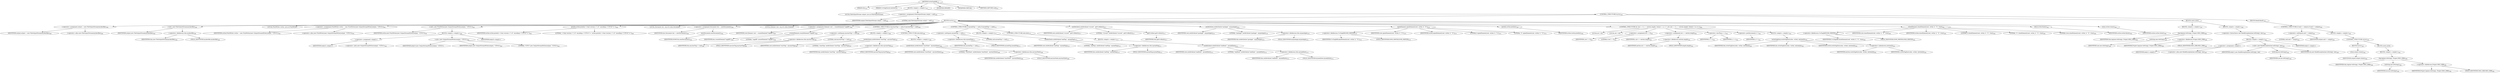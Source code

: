 digraph "writeTagDiff" {  
"594" [label = <(METHOD,writeTagDiff)<SUB>357</SUB>> ]
"42" [label = <(PARAM,this)<SUB>357</SUB>> ]
"595" [label = <(PARAM,CvsTagEntry[] entries)<SUB>357</SUB>> ]
"596" [label = <(BLOCK,&lt;empty&gt;,&lt;empty&gt;)<SUB>357</SUB>> ]
"38" [label = <(LOCAL,FileOutputStream output: java.io.FileOutputStream)> ]
"597" [label = <(&lt;operator&gt;.assignment,FileOutputStream output = null)<SUB>358</SUB>> ]
"598" [label = <(IDENTIFIER,output,FileOutputStream output = null)<SUB>358</SUB>> ]
"599" [label = <(LITERAL,null,FileOutputStream output = null)<SUB>358</SUB>> ]
"600" [label = <(CONTROL_STRUCTURE,try,try)<SUB>359</SUB>> ]
"601" [label = <(BLOCK,try,try)<SUB>359</SUB>> ]
"602" [label = <(&lt;operator&gt;.assignment,output = new FileOutputStream(mydestfile))<SUB>360</SUB>> ]
"603" [label = <(IDENTIFIER,output,output = new FileOutputStream(mydestfile))<SUB>360</SUB>> ]
"604" [label = <(&lt;operator&gt;.alloc,new FileOutputStream(mydestfile))<SUB>360</SUB>> ]
"605" [label = <(&lt;init&gt;,new FileOutputStream(mydestfile))<SUB>360</SUB>> ]
"37" [label = <(IDENTIFIER,output,new FileOutputStream(mydestfile))<SUB>360</SUB>> ]
"606" [label = <(&lt;operator&gt;.fieldAccess,this.mydestfile)<SUB>360</SUB>> ]
"607" [label = <(IDENTIFIER,this,new FileOutputStream(mydestfile))<SUB>360</SUB>> ]
"608" [label = <(FIELD_IDENTIFIER,mydestfile,mydestfile)<SUB>360</SUB>> ]
"40" [label = <(LOCAL,PrintWriter writer: java.io.PrintWriter)> ]
"609" [label = <(&lt;operator&gt;.assignment,PrintWriter writer = new PrintWriter(new OutputStreamWriter(output, &quot;UTF-8&quot;)))<SUB>361</SUB>> ]
"610" [label = <(IDENTIFIER,writer,PrintWriter writer = new PrintWriter(new OutputStreamWriter(output, &quot;UTF-8&quot;)))<SUB>361</SUB>> ]
"611" [label = <(&lt;operator&gt;.alloc,new PrintWriter(new OutputStreamWriter(output, &quot;UTF-8&quot;)))<SUB>361</SUB>> ]
"612" [label = <(&lt;init&gt;,new PrintWriter(new OutputStreamWriter(output, &quot;UTF-8&quot;)))<SUB>361</SUB>> ]
"39" [label = <(IDENTIFIER,writer,new PrintWriter(new OutputStreamWriter(output, &quot;UTF-8&quot;)))<SUB>361</SUB>> ]
"613" [label = <(BLOCK,&lt;empty&gt;,&lt;empty&gt;)<SUB>362</SUB>> ]
"614" [label = <(&lt;operator&gt;.assignment,&lt;empty&gt;)> ]
"615" [label = <(IDENTIFIER,$obj10,&lt;empty&gt;)> ]
"616" [label = <(&lt;operator&gt;.alloc,new OutputStreamWriter(output, &quot;UTF-8&quot;))<SUB>362</SUB>> ]
"617" [label = <(&lt;init&gt;,new OutputStreamWriter(output, &quot;UTF-8&quot;))<SUB>362</SUB>> ]
"618" [label = <(IDENTIFIER,$obj10,new OutputStreamWriter(output, &quot;UTF-8&quot;))> ]
"619" [label = <(IDENTIFIER,output,new OutputStreamWriter(output, &quot;UTF-8&quot;))<SUB>362</SUB>> ]
"620" [label = <(LITERAL,&quot;UTF-8&quot;,new OutputStreamWriter(output, &quot;UTF-8&quot;))<SUB>362</SUB>> ]
"621" [label = <(IDENTIFIER,$obj10,&lt;empty&gt;)> ]
"622" [label = <(println,writer.println(&quot;&lt;?xml version=\&quot;1.0\&quot; encoding=\&quot;UTF-8\&quot;?&gt;&quot;))<SUB>363</SUB>> ]
"623" [label = <(IDENTIFIER,writer,writer.println(&quot;&lt;?xml version=\&quot;1.0\&quot; encoding=\&quot;UTF-8\&quot;?&gt;&quot;))<SUB>363</SUB>> ]
"624" [label = <(LITERAL,&quot;&lt;?xml version=\&quot;1.0\&quot; encoding=\&quot;UTF-8\&quot;?&gt;&quot;,writer.println(&quot;&lt;?xml version=\&quot;1.0\&quot; encoding=\&quot;UTF-8\&quot;?&gt;&quot;))<SUB>363</SUB>> ]
"625" [label = <(LOCAL,Document doc: org.w3c.dom.Document)> ]
"626" [label = <(&lt;operator&gt;.assignment,Document doc = newDocument())<SUB>364</SUB>> ]
"627" [label = <(IDENTIFIER,doc,Document doc = newDocument())<SUB>364</SUB>> ]
"628" [label = <(newDocument,newDocument())<SUB>364</SUB>> ]
"629" [label = <(IDENTIFIER,DOMUtils,newDocument())<SUB>364</SUB>> ]
"630" [label = <(LOCAL,Element root: org.w3c.dom.Element)> ]
"631" [label = <(&lt;operator&gt;.assignment,Element root = createElement(&quot;tagdiff&quot;))<SUB>365</SUB>> ]
"632" [label = <(IDENTIFIER,root,Element root = createElement(&quot;tagdiff&quot;))<SUB>365</SUB>> ]
"633" [label = <(createElement,createElement(&quot;tagdiff&quot;))<SUB>365</SUB>> ]
"634" [label = <(IDENTIFIER,doc,createElement(&quot;tagdiff&quot;))<SUB>365</SUB>> ]
"635" [label = <(LITERAL,&quot;tagdiff&quot;,createElement(&quot;tagdiff&quot;))<SUB>365</SUB>> ]
"636" [label = <(CONTROL_STRUCTURE,if (mystartTag != null),if (mystartTag != null))<SUB>366</SUB>> ]
"637" [label = <(&lt;operator&gt;.notEquals,mystartTag != null)<SUB>366</SUB>> ]
"638" [label = <(&lt;operator&gt;.fieldAccess,this.mystartTag)<SUB>366</SUB>> ]
"639" [label = <(IDENTIFIER,this,mystartTag != null)<SUB>366</SUB>> ]
"640" [label = <(FIELD_IDENTIFIER,mystartTag,mystartTag)<SUB>366</SUB>> ]
"641" [label = <(LITERAL,null,mystartTag != null)<SUB>366</SUB>> ]
"642" [label = <(BLOCK,&lt;empty&gt;,&lt;empty&gt;)<SUB>366</SUB>> ]
"643" [label = <(setAttribute,setAttribute(&quot;startTag&quot;, mystartTag))<SUB>367</SUB>> ]
"644" [label = <(IDENTIFIER,root,setAttribute(&quot;startTag&quot;, mystartTag))<SUB>367</SUB>> ]
"645" [label = <(LITERAL,&quot;startTag&quot;,setAttribute(&quot;startTag&quot;, mystartTag))<SUB>367</SUB>> ]
"646" [label = <(&lt;operator&gt;.fieldAccess,this.mystartTag)<SUB>367</SUB>> ]
"647" [label = <(IDENTIFIER,this,setAttribute(&quot;startTag&quot;, mystartTag))<SUB>367</SUB>> ]
"648" [label = <(FIELD_IDENTIFIER,mystartTag,mystartTag)<SUB>367</SUB>> ]
"649" [label = <(CONTROL_STRUCTURE,else,else)<SUB>368</SUB>> ]
"650" [label = <(BLOCK,&lt;empty&gt;,&lt;empty&gt;)<SUB>368</SUB>> ]
"651" [label = <(setAttribute,setAttribute(&quot;startDate&quot;, mystartDate))<SUB>369</SUB>> ]
"652" [label = <(IDENTIFIER,root,setAttribute(&quot;startDate&quot;, mystartDate))<SUB>369</SUB>> ]
"653" [label = <(LITERAL,&quot;startDate&quot;,setAttribute(&quot;startDate&quot;, mystartDate))<SUB>369</SUB>> ]
"654" [label = <(&lt;operator&gt;.fieldAccess,this.mystartDate)<SUB>369</SUB>> ]
"655" [label = <(IDENTIFIER,this,setAttribute(&quot;startDate&quot;, mystartDate))<SUB>369</SUB>> ]
"656" [label = <(FIELD_IDENTIFIER,mystartDate,mystartDate)<SUB>369</SUB>> ]
"657" [label = <(CONTROL_STRUCTURE,if (myendTag != null),if (myendTag != null))<SUB>371</SUB>> ]
"658" [label = <(&lt;operator&gt;.notEquals,myendTag != null)<SUB>371</SUB>> ]
"659" [label = <(&lt;operator&gt;.fieldAccess,this.myendTag)<SUB>371</SUB>> ]
"660" [label = <(IDENTIFIER,this,myendTag != null)<SUB>371</SUB>> ]
"661" [label = <(FIELD_IDENTIFIER,myendTag,myendTag)<SUB>371</SUB>> ]
"662" [label = <(LITERAL,null,myendTag != null)<SUB>371</SUB>> ]
"663" [label = <(BLOCK,&lt;empty&gt;,&lt;empty&gt;)<SUB>371</SUB>> ]
"664" [label = <(setAttribute,setAttribute(&quot;endTag&quot;, myendTag))<SUB>372</SUB>> ]
"665" [label = <(IDENTIFIER,root,setAttribute(&quot;endTag&quot;, myendTag))<SUB>372</SUB>> ]
"666" [label = <(LITERAL,&quot;endTag&quot;,setAttribute(&quot;endTag&quot;, myendTag))<SUB>372</SUB>> ]
"667" [label = <(&lt;operator&gt;.fieldAccess,this.myendTag)<SUB>372</SUB>> ]
"668" [label = <(IDENTIFIER,this,setAttribute(&quot;endTag&quot;, myendTag))<SUB>372</SUB>> ]
"669" [label = <(FIELD_IDENTIFIER,myendTag,myendTag)<SUB>372</SUB>> ]
"670" [label = <(CONTROL_STRUCTURE,else,else)<SUB>373</SUB>> ]
"671" [label = <(BLOCK,&lt;empty&gt;,&lt;empty&gt;)<SUB>373</SUB>> ]
"672" [label = <(setAttribute,setAttribute(&quot;endDate&quot;, myendDate))<SUB>374</SUB>> ]
"673" [label = <(IDENTIFIER,root,setAttribute(&quot;endDate&quot;, myendDate))<SUB>374</SUB>> ]
"674" [label = <(LITERAL,&quot;endDate&quot;,setAttribute(&quot;endDate&quot;, myendDate))<SUB>374</SUB>> ]
"675" [label = <(&lt;operator&gt;.fieldAccess,this.myendDate)<SUB>374</SUB>> ]
"676" [label = <(IDENTIFIER,this,setAttribute(&quot;endDate&quot;, myendDate))<SUB>374</SUB>> ]
"677" [label = <(FIELD_IDENTIFIER,myendDate,myendDate)<SUB>374</SUB>> ]
"678" [label = <(setAttribute,setAttribute(&quot;cvsroot&quot;, getCvsRoot()))<SUB>377</SUB>> ]
"679" [label = <(IDENTIFIER,root,setAttribute(&quot;cvsroot&quot;, getCvsRoot()))<SUB>377</SUB>> ]
"680" [label = <(LITERAL,&quot;cvsroot&quot;,setAttribute(&quot;cvsroot&quot;, getCvsRoot()))<SUB>377</SUB>> ]
"681" [label = <(getCvsRoot,getCvsRoot())<SUB>377</SUB>> ]
"41" [label = <(IDENTIFIER,this,getCvsRoot())<SUB>377</SUB>> ]
"682" [label = <(setAttribute,setAttribute(&quot;package&quot;, mypackage))<SUB>378</SUB>> ]
"683" [label = <(IDENTIFIER,root,setAttribute(&quot;package&quot;, mypackage))<SUB>378</SUB>> ]
"684" [label = <(LITERAL,&quot;package&quot;,setAttribute(&quot;package&quot;, mypackage))<SUB>378</SUB>> ]
"685" [label = <(&lt;operator&gt;.fieldAccess,this.mypackage)<SUB>378</SUB>> ]
"686" [label = <(IDENTIFIER,this,setAttribute(&quot;package&quot;, mypackage))<SUB>378</SUB>> ]
"687" [label = <(FIELD_IDENTIFIER,mypackage,mypackage)<SUB>378</SUB>> ]
"688" [label = <(openElement,openElement(root, writer, 0, &quot;\t&quot;))<SUB>379</SUB>> ]
"689" [label = <(&lt;operator&gt;.fieldAccess,CvsTagDiff.DOM_WRITER)<SUB>379</SUB>> ]
"690" [label = <(IDENTIFIER,CvsTagDiff,openElement(root, writer, 0, &quot;\t&quot;))<SUB>379</SUB>> ]
"691" [label = <(FIELD_IDENTIFIER,DOM_WRITER,DOM_WRITER)<SUB>379</SUB>> ]
"692" [label = <(IDENTIFIER,root,openElement(root, writer, 0, &quot;\t&quot;))<SUB>379</SUB>> ]
"693" [label = <(IDENTIFIER,writer,openElement(root, writer, 0, &quot;\t&quot;))<SUB>379</SUB>> ]
"694" [label = <(LITERAL,0,openElement(root, writer, 0, &quot;\t&quot;))<SUB>379</SUB>> ]
"695" [label = <(LITERAL,&quot;\t&quot;,openElement(root, writer, 0, &quot;\t&quot;))<SUB>379</SUB>> ]
"696" [label = <(println,writer.println())<SUB>380</SUB>> ]
"697" [label = <(IDENTIFIER,writer,writer.println())<SUB>380</SUB>> ]
"698" [label = <(CONTROL_STRUCTURE,for (int i = 0, c = entries.length; Some(i &lt; c); i++),for (int i = 0, c = entries.length; Some(i &lt; c); i++))<SUB>381</SUB>> ]
"699" [label = <(LOCAL,int i: int)> ]
"700" [label = <(LOCAL,int c: int)> ]
"701" [label = <(&lt;operator&gt;.assignment,int i = 0)<SUB>381</SUB>> ]
"702" [label = <(IDENTIFIER,i,int i = 0)<SUB>381</SUB>> ]
"703" [label = <(LITERAL,0,int i = 0)<SUB>381</SUB>> ]
"704" [label = <(&lt;operator&gt;.assignment,int c = entries.length)<SUB>381</SUB>> ]
"705" [label = <(IDENTIFIER,c,int c = entries.length)<SUB>381</SUB>> ]
"706" [label = <(&lt;operator&gt;.fieldAccess,entries.length)<SUB>381</SUB>> ]
"707" [label = <(IDENTIFIER,entries,int c = entries.length)<SUB>381</SUB>> ]
"708" [label = <(FIELD_IDENTIFIER,length,length)<SUB>381</SUB>> ]
"709" [label = <(&lt;operator&gt;.lessThan,i &lt; c)<SUB>381</SUB>> ]
"710" [label = <(IDENTIFIER,i,i &lt; c)<SUB>381</SUB>> ]
"711" [label = <(IDENTIFIER,c,i &lt; c)<SUB>381</SUB>> ]
"712" [label = <(&lt;operator&gt;.postIncrement,i++)<SUB>381</SUB>> ]
"713" [label = <(IDENTIFIER,i,i++)<SUB>381</SUB>> ]
"714" [label = <(BLOCK,&lt;empty&gt;,&lt;empty&gt;)<SUB>381</SUB>> ]
"715" [label = <(writeTagEntry,writeTagEntry(doc, writer, entries[i]))<SUB>382</SUB>> ]
"43" [label = <(IDENTIFIER,this,writeTagEntry(doc, writer, entries[i]))<SUB>382</SUB>> ]
"716" [label = <(IDENTIFIER,doc,writeTagEntry(doc, writer, entries[i]))<SUB>382</SUB>> ]
"717" [label = <(IDENTIFIER,writer,writeTagEntry(doc, writer, entries[i]))<SUB>382</SUB>> ]
"718" [label = <(&lt;operator&gt;.indexAccess,entries[i])<SUB>382</SUB>> ]
"719" [label = <(IDENTIFIER,entries,writeTagEntry(doc, writer, entries[i]))<SUB>382</SUB>> ]
"720" [label = <(IDENTIFIER,i,writeTagEntry(doc, writer, entries[i]))<SUB>382</SUB>> ]
"721" [label = <(closeElement,closeElement(root, writer, 0, &quot;\t&quot;, true))<SUB>384</SUB>> ]
"722" [label = <(&lt;operator&gt;.fieldAccess,CvsTagDiff.DOM_WRITER)<SUB>384</SUB>> ]
"723" [label = <(IDENTIFIER,CvsTagDiff,closeElement(root, writer, 0, &quot;\t&quot;, true))<SUB>384</SUB>> ]
"724" [label = <(FIELD_IDENTIFIER,DOM_WRITER,DOM_WRITER)<SUB>384</SUB>> ]
"725" [label = <(IDENTIFIER,root,closeElement(root, writer, 0, &quot;\t&quot;, true))<SUB>384</SUB>> ]
"726" [label = <(IDENTIFIER,writer,closeElement(root, writer, 0, &quot;\t&quot;, true))<SUB>384</SUB>> ]
"727" [label = <(LITERAL,0,closeElement(root, writer, 0, &quot;\t&quot;, true))<SUB>384</SUB>> ]
"728" [label = <(LITERAL,&quot;\t&quot;,closeElement(root, writer, 0, &quot;\t&quot;, true))<SUB>384</SUB>> ]
"729" [label = <(LITERAL,true,closeElement(root, writer, 0, &quot;\t&quot;, true))<SUB>384</SUB>> ]
"730" [label = <(flush,writer.flush())<SUB>385</SUB>> ]
"731" [label = <(IDENTIFIER,writer,writer.flush())<SUB>385</SUB>> ]
"732" [label = <(close,writer.close())<SUB>386</SUB>> ]
"733" [label = <(IDENTIFIER,writer,writer.close())<SUB>386</SUB>> ]
"734" [label = <(BLOCK,catch,catch)> ]
"735" [label = <(BLOCK,&lt;empty&gt;,&lt;empty&gt;)<SUB>387</SUB>> ]
"736" [label = <(log,log(uee.toString(), Project.MSG_ERR))<SUB>388</SUB>> ]
"44" [label = <(IDENTIFIER,this,log(uee.toString(), Project.MSG_ERR))<SUB>388</SUB>> ]
"737" [label = <(toString,uee.toString())<SUB>388</SUB>> ]
"738" [label = <(IDENTIFIER,uee,uee.toString())<SUB>388</SUB>> ]
"739" [label = <(&lt;operator&gt;.fieldAccess,Project.MSG_ERR)<SUB>388</SUB>> ]
"740" [label = <(IDENTIFIER,Project,log(uee.toString(), Project.MSG_ERR))<SUB>388</SUB>> ]
"741" [label = <(FIELD_IDENTIFIER,MSG_ERR,MSG_ERR)<SUB>388</SUB>> ]
"742" [label = <(BLOCK,&lt;empty&gt;,&lt;empty&gt;)<SUB>389</SUB>> ]
"743" [label = <(&lt;operator&gt;.throw,throw new BuildException(ioe.toString(), ioe);)<SUB>390</SUB>> ]
"744" [label = <(BLOCK,&lt;empty&gt;,&lt;empty&gt;)<SUB>390</SUB>> ]
"745" [label = <(&lt;operator&gt;.assignment,&lt;empty&gt;)> ]
"746" [label = <(IDENTIFIER,$obj12,&lt;empty&gt;)> ]
"747" [label = <(&lt;operator&gt;.alloc,new BuildException(ioe.toString(), ioe))<SUB>390</SUB>> ]
"748" [label = <(&lt;init&gt;,new BuildException(ioe.toString(), ioe))<SUB>390</SUB>> ]
"749" [label = <(IDENTIFIER,$obj12,new BuildException(ioe.toString(), ioe))> ]
"750" [label = <(toString,ioe.toString())<SUB>390</SUB>> ]
"751" [label = <(IDENTIFIER,ioe,ioe.toString())<SUB>390</SUB>> ]
"752" [label = <(IDENTIFIER,ioe,new BuildException(ioe.toString(), ioe))<SUB>390</SUB>> ]
"753" [label = <(IDENTIFIER,$obj12,&lt;empty&gt;)> ]
"754" [label = <(BLOCK,finally,finally)<SUB>391</SUB>> ]
"755" [label = <(CONTROL_STRUCTURE,if (null != output),if (null != output))<SUB>392</SUB>> ]
"756" [label = <(&lt;operator&gt;.notEquals,null != output)<SUB>392</SUB>> ]
"757" [label = <(LITERAL,null,null != output)<SUB>392</SUB>> ]
"758" [label = <(IDENTIFIER,output,null != output)<SUB>392</SUB>> ]
"759" [label = <(BLOCK,&lt;empty&gt;,&lt;empty&gt;)<SUB>392</SUB>> ]
"760" [label = <(CONTROL_STRUCTURE,try,try)<SUB>393</SUB>> ]
"761" [label = <(BLOCK,try,try)<SUB>393</SUB>> ]
"762" [label = <(close,output.close())<SUB>394</SUB>> ]
"763" [label = <(IDENTIFIER,output,output.close())<SUB>394</SUB>> ]
"764" [label = <(BLOCK,catch,catch)> ]
"765" [label = <(BLOCK,&lt;empty&gt;,&lt;empty&gt;)<SUB>395</SUB>> ]
"766" [label = <(log,log(ioe.toString(), Project.MSG_ERR))<SUB>396</SUB>> ]
"45" [label = <(IDENTIFIER,this,log(ioe.toString(), Project.MSG_ERR))<SUB>396</SUB>> ]
"767" [label = <(toString,ioe.toString())<SUB>396</SUB>> ]
"768" [label = <(IDENTIFIER,ioe,ioe.toString())<SUB>396</SUB>> ]
"769" [label = <(&lt;operator&gt;.fieldAccess,Project.MSG_ERR)<SUB>396</SUB>> ]
"770" [label = <(IDENTIFIER,Project,log(ioe.toString(), Project.MSG_ERR))<SUB>396</SUB>> ]
"771" [label = <(FIELD_IDENTIFIER,MSG_ERR,MSG_ERR)<SUB>396</SUB>> ]
"772" [label = <(MODIFIER,PRIVATE)> ]
"773" [label = <(MODIFIER,VIRTUAL)> ]
"774" [label = <(METHOD_RETURN,void)<SUB>357</SUB>> ]
  "594" -> "42" 
  "594" -> "595" 
  "594" -> "596" 
  "594" -> "772" 
  "594" -> "773" 
  "594" -> "774" 
  "596" -> "38" 
  "596" -> "597" 
  "596" -> "600" 
  "597" -> "598" 
  "597" -> "599" 
  "600" -> "601" 
  "600" -> "734" 
  "600" -> "754" 
  "601" -> "602" 
  "601" -> "605" 
  "601" -> "40" 
  "601" -> "609" 
  "601" -> "612" 
  "601" -> "622" 
  "601" -> "625" 
  "601" -> "626" 
  "601" -> "630" 
  "601" -> "631" 
  "601" -> "636" 
  "601" -> "657" 
  "601" -> "678" 
  "601" -> "682" 
  "601" -> "688" 
  "601" -> "696" 
  "601" -> "698" 
  "601" -> "721" 
  "601" -> "730" 
  "601" -> "732" 
  "602" -> "603" 
  "602" -> "604" 
  "605" -> "37" 
  "605" -> "606" 
  "606" -> "607" 
  "606" -> "608" 
  "609" -> "610" 
  "609" -> "611" 
  "612" -> "39" 
  "612" -> "613" 
  "613" -> "614" 
  "613" -> "617" 
  "613" -> "621" 
  "614" -> "615" 
  "614" -> "616" 
  "617" -> "618" 
  "617" -> "619" 
  "617" -> "620" 
  "622" -> "623" 
  "622" -> "624" 
  "626" -> "627" 
  "626" -> "628" 
  "628" -> "629" 
  "631" -> "632" 
  "631" -> "633" 
  "633" -> "634" 
  "633" -> "635" 
  "636" -> "637" 
  "636" -> "642" 
  "636" -> "649" 
  "637" -> "638" 
  "637" -> "641" 
  "638" -> "639" 
  "638" -> "640" 
  "642" -> "643" 
  "643" -> "644" 
  "643" -> "645" 
  "643" -> "646" 
  "646" -> "647" 
  "646" -> "648" 
  "649" -> "650" 
  "650" -> "651" 
  "651" -> "652" 
  "651" -> "653" 
  "651" -> "654" 
  "654" -> "655" 
  "654" -> "656" 
  "657" -> "658" 
  "657" -> "663" 
  "657" -> "670" 
  "658" -> "659" 
  "658" -> "662" 
  "659" -> "660" 
  "659" -> "661" 
  "663" -> "664" 
  "664" -> "665" 
  "664" -> "666" 
  "664" -> "667" 
  "667" -> "668" 
  "667" -> "669" 
  "670" -> "671" 
  "671" -> "672" 
  "672" -> "673" 
  "672" -> "674" 
  "672" -> "675" 
  "675" -> "676" 
  "675" -> "677" 
  "678" -> "679" 
  "678" -> "680" 
  "678" -> "681" 
  "681" -> "41" 
  "682" -> "683" 
  "682" -> "684" 
  "682" -> "685" 
  "685" -> "686" 
  "685" -> "687" 
  "688" -> "689" 
  "688" -> "692" 
  "688" -> "693" 
  "688" -> "694" 
  "688" -> "695" 
  "689" -> "690" 
  "689" -> "691" 
  "696" -> "697" 
  "698" -> "699" 
  "698" -> "700" 
  "698" -> "701" 
  "698" -> "704" 
  "698" -> "709" 
  "698" -> "712" 
  "698" -> "714" 
  "701" -> "702" 
  "701" -> "703" 
  "704" -> "705" 
  "704" -> "706" 
  "706" -> "707" 
  "706" -> "708" 
  "709" -> "710" 
  "709" -> "711" 
  "712" -> "713" 
  "714" -> "715" 
  "715" -> "43" 
  "715" -> "716" 
  "715" -> "717" 
  "715" -> "718" 
  "718" -> "719" 
  "718" -> "720" 
  "721" -> "722" 
  "721" -> "725" 
  "721" -> "726" 
  "721" -> "727" 
  "721" -> "728" 
  "721" -> "729" 
  "722" -> "723" 
  "722" -> "724" 
  "730" -> "731" 
  "732" -> "733" 
  "734" -> "735" 
  "734" -> "742" 
  "735" -> "736" 
  "736" -> "44" 
  "736" -> "737" 
  "736" -> "739" 
  "737" -> "738" 
  "739" -> "740" 
  "739" -> "741" 
  "742" -> "743" 
  "743" -> "744" 
  "744" -> "745" 
  "744" -> "748" 
  "744" -> "753" 
  "745" -> "746" 
  "745" -> "747" 
  "748" -> "749" 
  "748" -> "750" 
  "748" -> "752" 
  "750" -> "751" 
  "754" -> "755" 
  "755" -> "756" 
  "755" -> "759" 
  "756" -> "757" 
  "756" -> "758" 
  "759" -> "760" 
  "760" -> "761" 
  "760" -> "764" 
  "761" -> "762" 
  "762" -> "763" 
  "764" -> "765" 
  "765" -> "766" 
  "766" -> "45" 
  "766" -> "767" 
  "766" -> "769" 
  "767" -> "768" 
  "769" -> "770" 
  "769" -> "771" 
}
